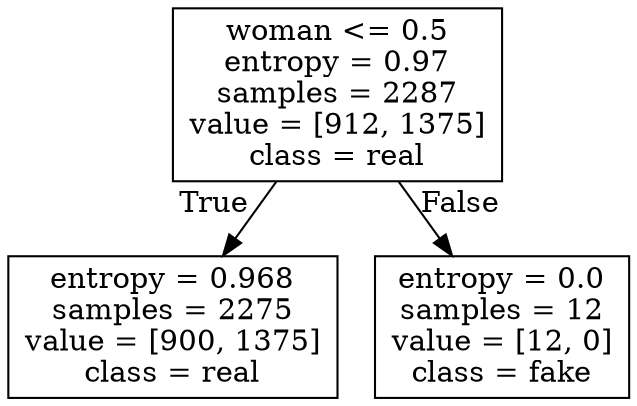 digraph Tree {
node [shape=box] ;
0 [label="woman <= 0.5\nentropy = 0.97\nsamples = 2287\nvalue = [912, 1375]\nclass = real"] ;
1 [label="entropy = 0.968\nsamples = 2275\nvalue = [900, 1375]\nclass = real"] ;
0 -> 1 [labeldistance=2.5, labelangle=45, headlabel="True"] ;
2 [label="entropy = 0.0\nsamples = 12\nvalue = [12, 0]\nclass = fake"] ;
0 -> 2 [labeldistance=2.5, labelangle=-45, headlabel="False"] ;
}
